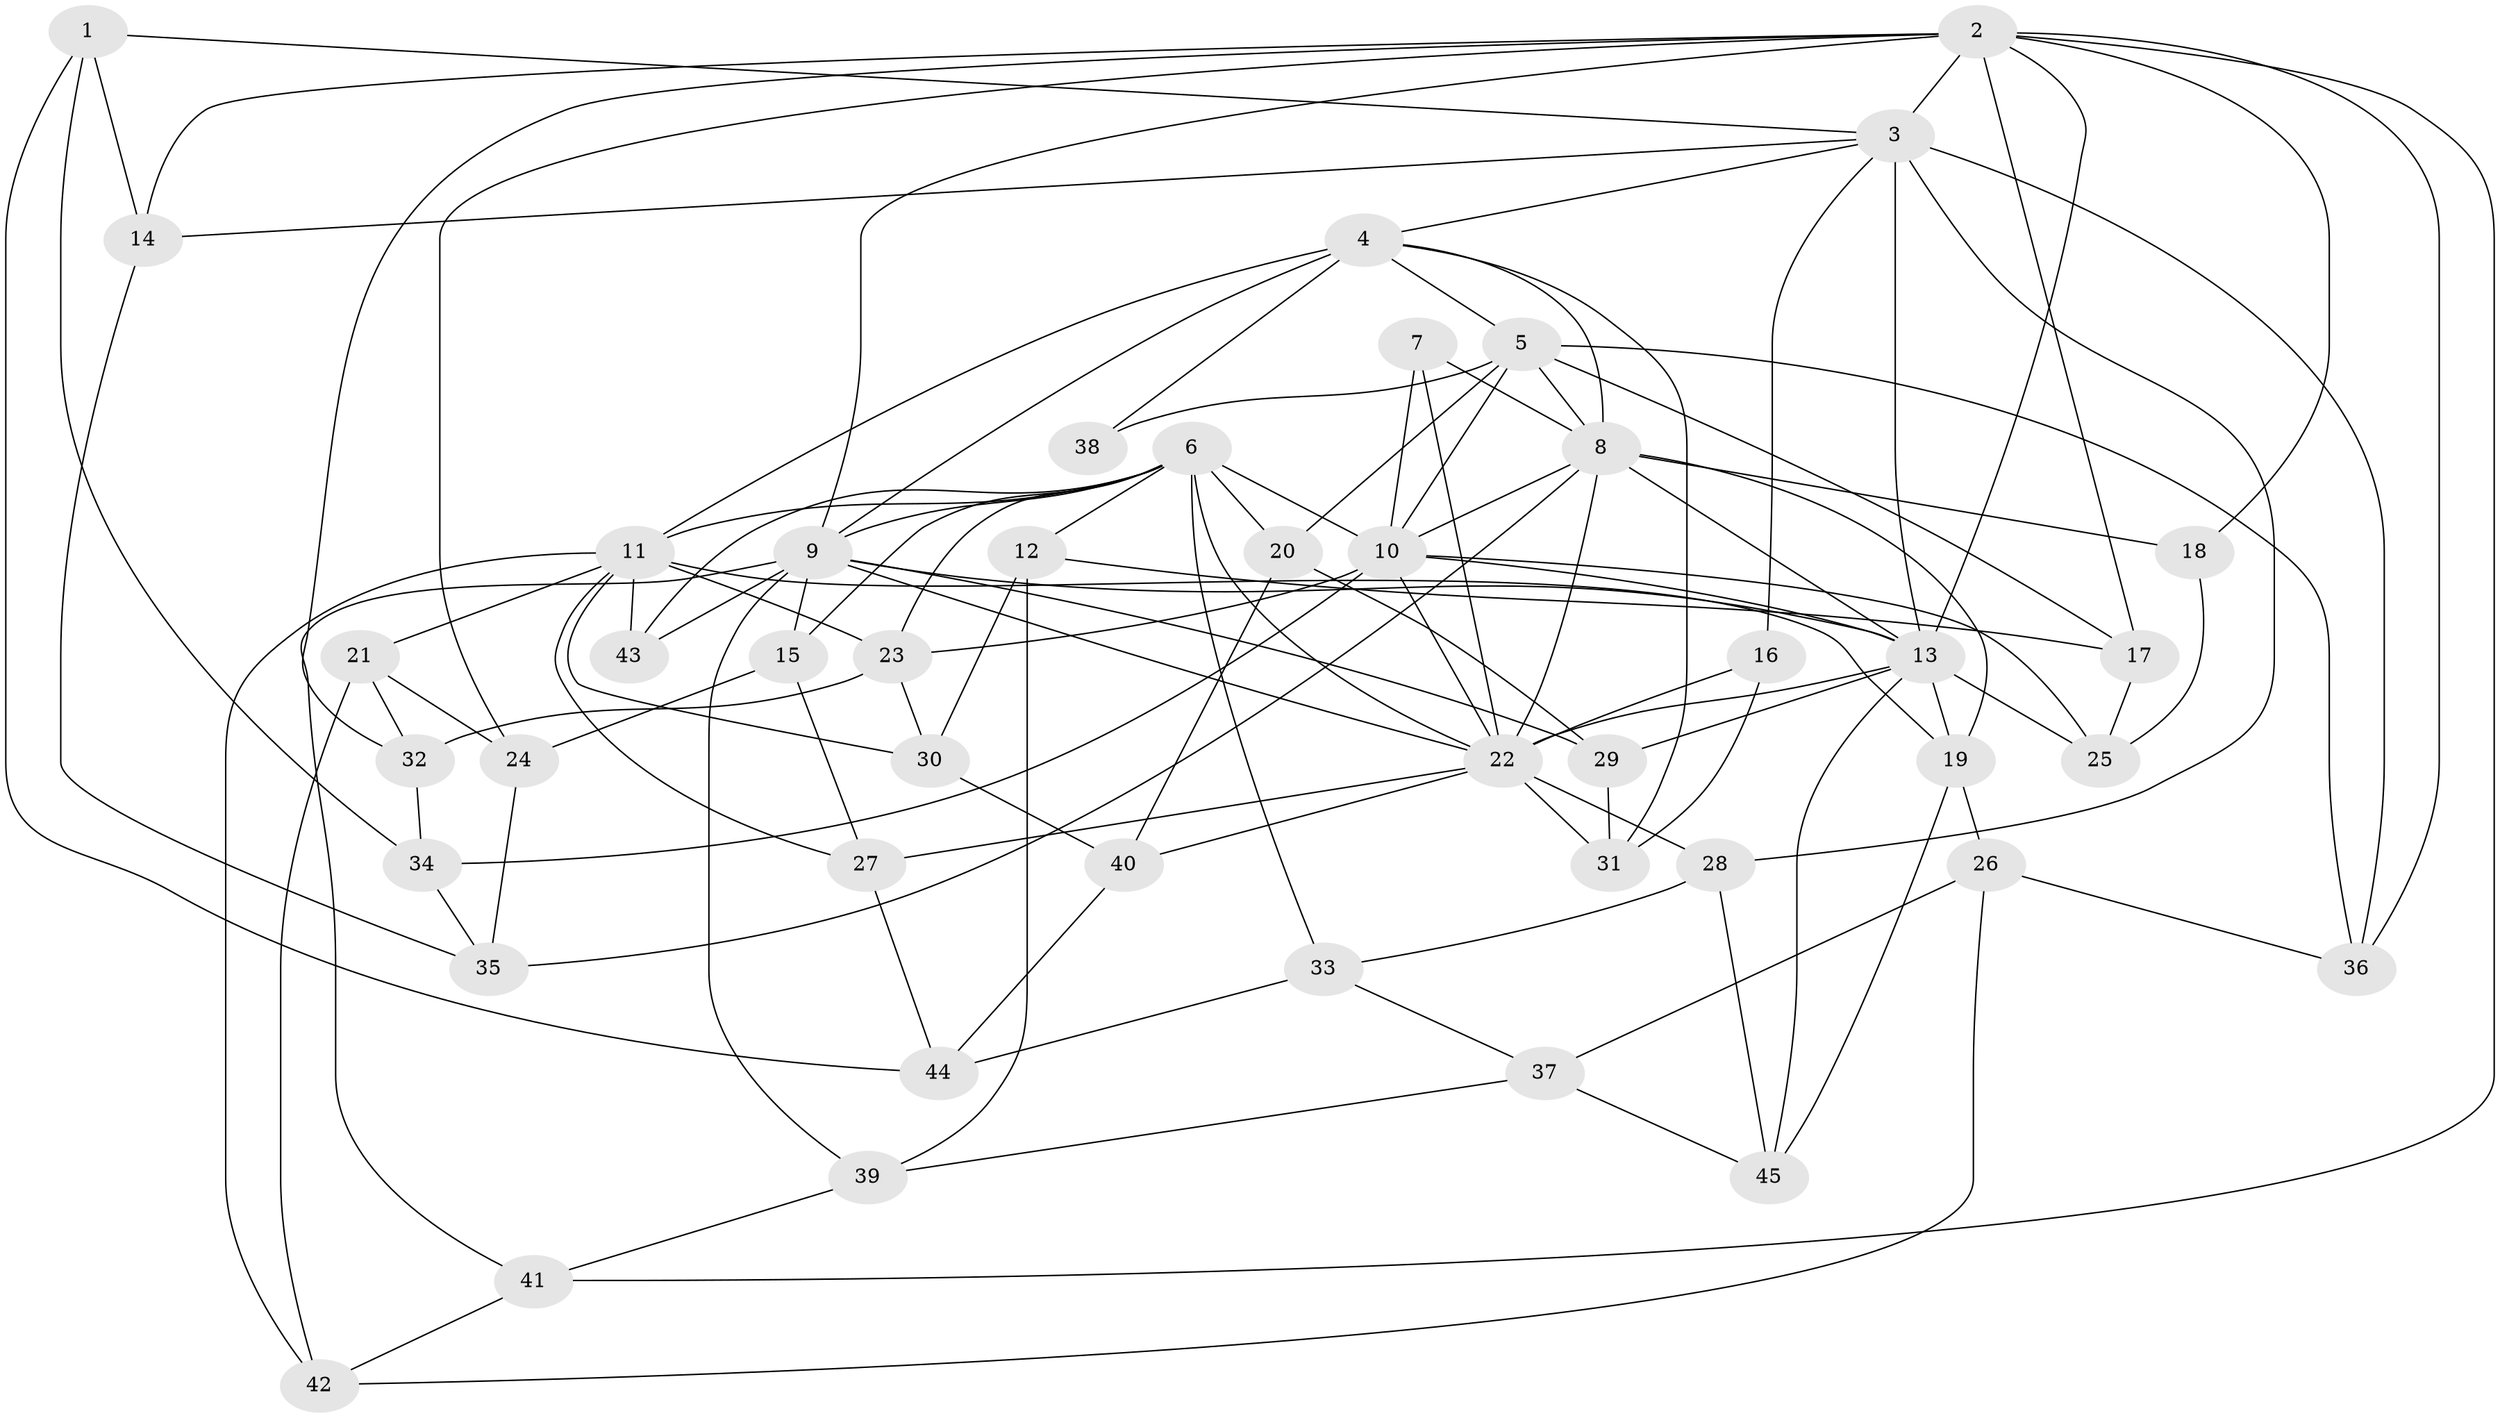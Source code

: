 // original degree distribution, {4: 1.0}
// Generated by graph-tools (version 1.1) at 2025/38/03/09/25 02:38:16]
// undirected, 45 vertices, 116 edges
graph export_dot {
graph [start="1"]
  node [color=gray90,style=filled];
  1;
  2;
  3;
  4;
  5;
  6;
  7;
  8;
  9;
  10;
  11;
  12;
  13;
  14;
  15;
  16;
  17;
  18;
  19;
  20;
  21;
  22;
  23;
  24;
  25;
  26;
  27;
  28;
  29;
  30;
  31;
  32;
  33;
  34;
  35;
  36;
  37;
  38;
  39;
  40;
  41;
  42;
  43;
  44;
  45;
  1 -- 3 [weight=1.0];
  1 -- 14 [weight=1.0];
  1 -- 34 [weight=1.0];
  1 -- 44 [weight=1.0];
  2 -- 3 [weight=2.0];
  2 -- 9 [weight=1.0];
  2 -- 13 [weight=2.0];
  2 -- 14 [weight=1.0];
  2 -- 17 [weight=1.0];
  2 -- 18 [weight=1.0];
  2 -- 24 [weight=1.0];
  2 -- 32 [weight=1.0];
  2 -- 36 [weight=1.0];
  2 -- 41 [weight=1.0];
  3 -- 4 [weight=1.0];
  3 -- 13 [weight=2.0];
  3 -- 14 [weight=1.0];
  3 -- 16 [weight=1.0];
  3 -- 28 [weight=1.0];
  3 -- 36 [weight=1.0];
  4 -- 5 [weight=2.0];
  4 -- 8 [weight=1.0];
  4 -- 9 [weight=1.0];
  4 -- 11 [weight=1.0];
  4 -- 31 [weight=1.0];
  4 -- 38 [weight=3.0];
  5 -- 8 [weight=1.0];
  5 -- 10 [weight=1.0];
  5 -- 17 [weight=1.0];
  5 -- 20 [weight=1.0];
  5 -- 36 [weight=1.0];
  5 -- 38 [weight=1.0];
  6 -- 9 [weight=1.0];
  6 -- 10 [weight=2.0];
  6 -- 11 [weight=2.0];
  6 -- 12 [weight=1.0];
  6 -- 15 [weight=1.0];
  6 -- 20 [weight=1.0];
  6 -- 22 [weight=1.0];
  6 -- 23 [weight=1.0];
  6 -- 33 [weight=1.0];
  6 -- 43 [weight=1.0];
  7 -- 8 [weight=2.0];
  7 -- 10 [weight=1.0];
  7 -- 22 [weight=1.0];
  8 -- 10 [weight=1.0];
  8 -- 13 [weight=1.0];
  8 -- 18 [weight=2.0];
  8 -- 19 [weight=2.0];
  8 -- 22 [weight=1.0];
  8 -- 35 [weight=1.0];
  9 -- 13 [weight=1.0];
  9 -- 15 [weight=1.0];
  9 -- 22 [weight=1.0];
  9 -- 29 [weight=1.0];
  9 -- 39 [weight=1.0];
  9 -- 41 [weight=1.0];
  9 -- 43 [weight=1.0];
  10 -- 13 [weight=1.0];
  10 -- 22 [weight=1.0];
  10 -- 23 [weight=3.0];
  10 -- 25 [weight=1.0];
  10 -- 34 [weight=1.0];
  11 -- 19 [weight=1.0];
  11 -- 21 [weight=1.0];
  11 -- 23 [weight=2.0];
  11 -- 27 [weight=1.0];
  11 -- 30 [weight=1.0];
  11 -- 42 [weight=1.0];
  11 -- 43 [weight=2.0];
  12 -- 17 [weight=1.0];
  12 -- 30 [weight=1.0];
  12 -- 39 [weight=1.0];
  13 -- 19 [weight=1.0];
  13 -- 22 [weight=1.0];
  13 -- 25 [weight=1.0];
  13 -- 29 [weight=1.0];
  13 -- 45 [weight=1.0];
  14 -- 35 [weight=1.0];
  15 -- 24 [weight=1.0];
  15 -- 27 [weight=1.0];
  16 -- 22 [weight=2.0];
  16 -- 31 [weight=1.0];
  17 -- 25 [weight=1.0];
  18 -- 25 [weight=1.0];
  19 -- 26 [weight=1.0];
  19 -- 45 [weight=1.0];
  20 -- 29 [weight=1.0];
  20 -- 40 [weight=1.0];
  21 -- 24 [weight=1.0];
  21 -- 32 [weight=1.0];
  21 -- 42 [weight=1.0];
  22 -- 27 [weight=1.0];
  22 -- 28 [weight=1.0];
  22 -- 31 [weight=1.0];
  22 -- 40 [weight=1.0];
  23 -- 30 [weight=1.0];
  23 -- 32 [weight=1.0];
  24 -- 35 [weight=1.0];
  26 -- 36 [weight=1.0];
  26 -- 37 [weight=1.0];
  26 -- 42 [weight=1.0];
  27 -- 44 [weight=1.0];
  28 -- 33 [weight=1.0];
  28 -- 45 [weight=1.0];
  29 -- 31 [weight=1.0];
  30 -- 40 [weight=1.0];
  32 -- 34 [weight=1.0];
  33 -- 37 [weight=1.0];
  33 -- 44 [weight=1.0];
  34 -- 35 [weight=1.0];
  37 -- 39 [weight=1.0];
  37 -- 45 [weight=1.0];
  39 -- 41 [weight=1.0];
  40 -- 44 [weight=1.0];
  41 -- 42 [weight=1.0];
}
